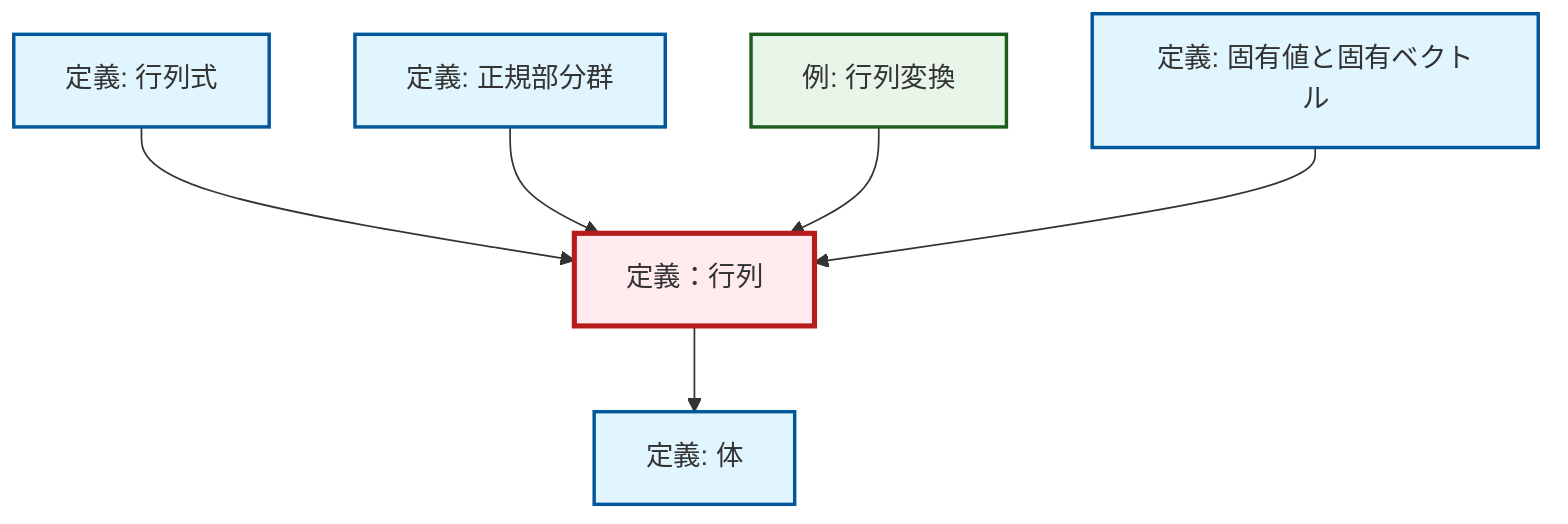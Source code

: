 graph TD
    classDef definition fill:#e1f5fe,stroke:#01579b,stroke-width:2px
    classDef theorem fill:#f3e5f5,stroke:#4a148c,stroke-width:2px
    classDef axiom fill:#fff3e0,stroke:#e65100,stroke-width:2px
    classDef example fill:#e8f5e9,stroke:#1b5e20,stroke-width:2px
    classDef current fill:#ffebee,stroke:#b71c1c,stroke-width:3px
    def-field["定義: 体"]:::definition
    def-eigenvalue-eigenvector["定義: 固有値と固有ベクトル"]:::definition
    def-matrix["定義：行列"]:::definition
    def-normal-subgroup["定義: 正規部分群"]:::definition
    def-determinant["定義: 行列式"]:::definition
    ex-matrix-transformation["例: 行列変換"]:::example
    def-determinant --> def-matrix
    def-normal-subgroup --> def-matrix
    ex-matrix-transformation --> def-matrix
    def-eigenvalue-eigenvector --> def-matrix
    def-matrix --> def-field
    class def-matrix current